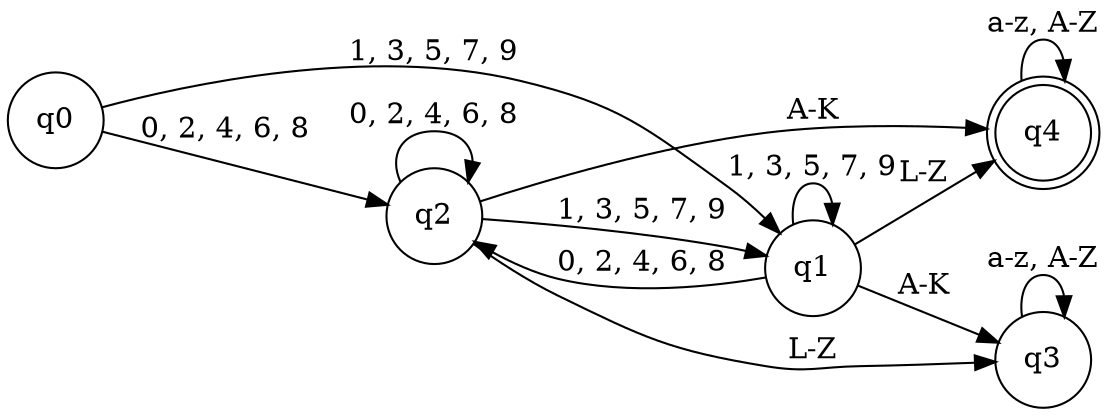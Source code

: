 digraph Es1Comma3_Dot{
rankdir=LR;
node [shape = doublecircle];
q4;
node [shape = circle];
q3 -> q3 [ label = "a-z, A-Z" ];
q0 -> q2 [ label = "0, 2, 4, 6, 8" ];
q1 -> q2 [ label = "0, 2, 4, 6, 8" ];
q1 -> q3 [ label = "A-K" ];
q2 -> q3 [ label = "L-Z" ];
q4 -> q4 [ label = "a-z, A-Z" ];
q1 -> q4 [ label = "L-Z" ];
q2 -> q2 [ label = "0, 2, 4, 6, 8" ];
q2 -> q1 [ label = "1, 3, 5, 7, 9" ];
q1 -> q1 [ label = "1, 3, 5, 7, 9" ];
q0 -> q1 [ label = "1, 3, 5, 7, 9" ];
q2 -> q4 [ label = "A-K" ];
}
